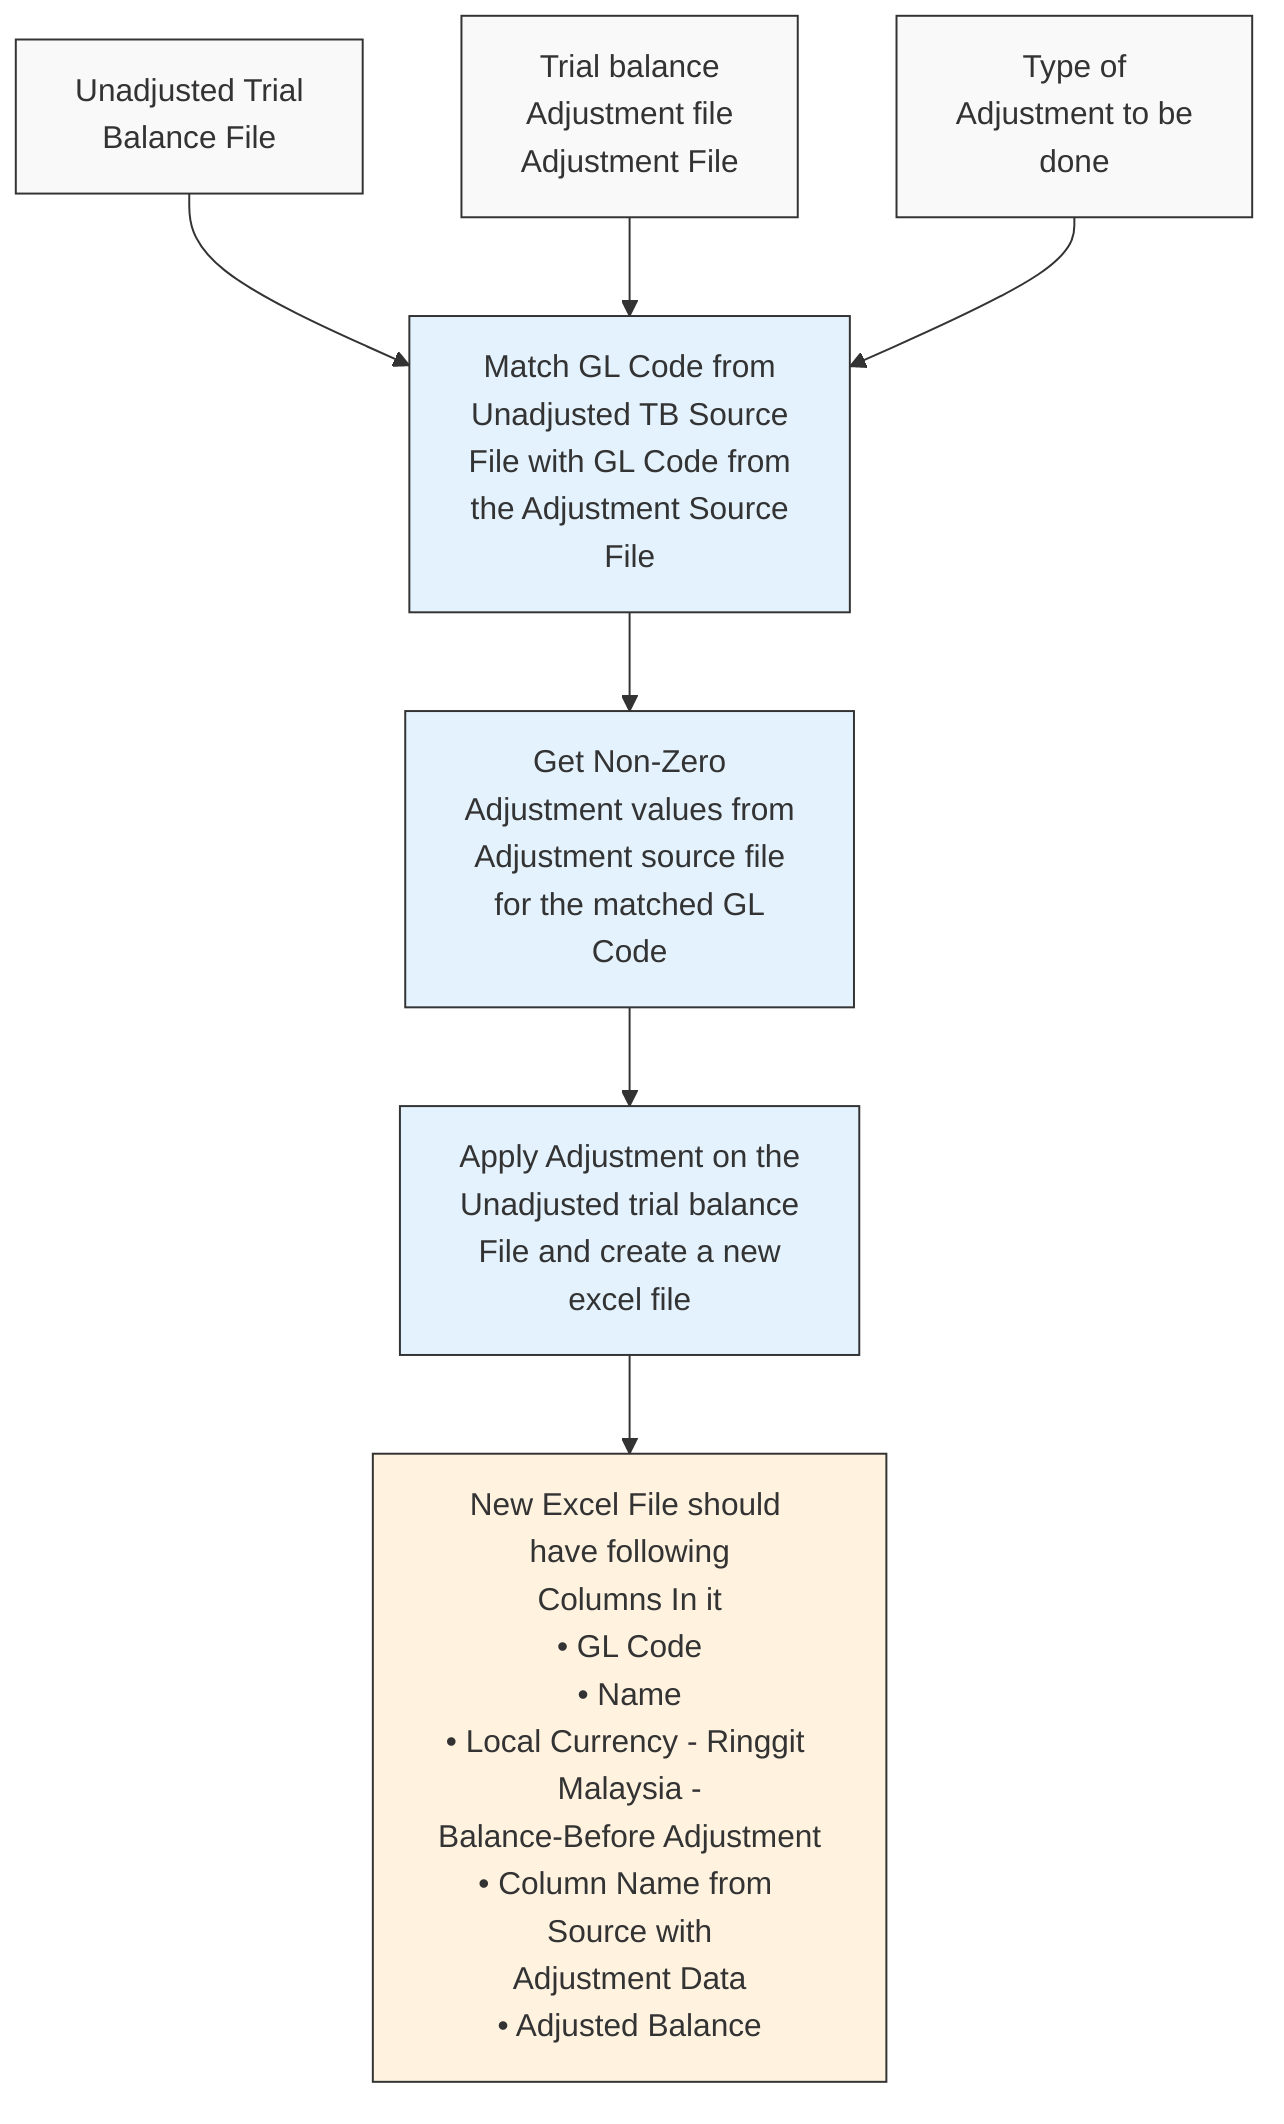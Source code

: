 graph TD
    A1[Unadjusted Trial<br/>Balance File] --> B[Match GL Code from<br/>Unadjusted TB Source<br/>File with GL Code from<br/>the Adjustment Source<br/>File]
    A2[Trial balance<br/>Adjustment file<br/>Adjustment File] --> B
    A3[Type of<br/>Adjustment to be<br/>done] --> B
    
    B --> C[Get Non-Zero<br/>Adjustment values from<br/>Adjustment source file<br/>for the matched GL<br/>Code]
    
    C --> D[Apply Adjustment on the<br/>Unadjusted trial balance<br/>File and create a new<br/>excel file]
    
    D --> E[New Excel File should have following<br/>Columns In it<br/>• GL Code<br/>• Name<br/>• Local Currency - Ringgit Malaysia -<br/>Balance-Before Adjustment<br/>• Column Name from Source with<br/>Adjustment Data<br/>• Adjusted Balance]
    
    style A1 fill:#f9f9f9,stroke:#333
    style A2 fill:#f9f9f9,stroke:#333
    style A3 fill:#f9f9f9,stroke:#333
    style B fill:#e3f2fd,stroke:#333
    style C fill:#e3f2fd,stroke:#333
    style D fill:#e3f2fd,stroke:#333
    style E fill:#fff3e0,stroke:#333